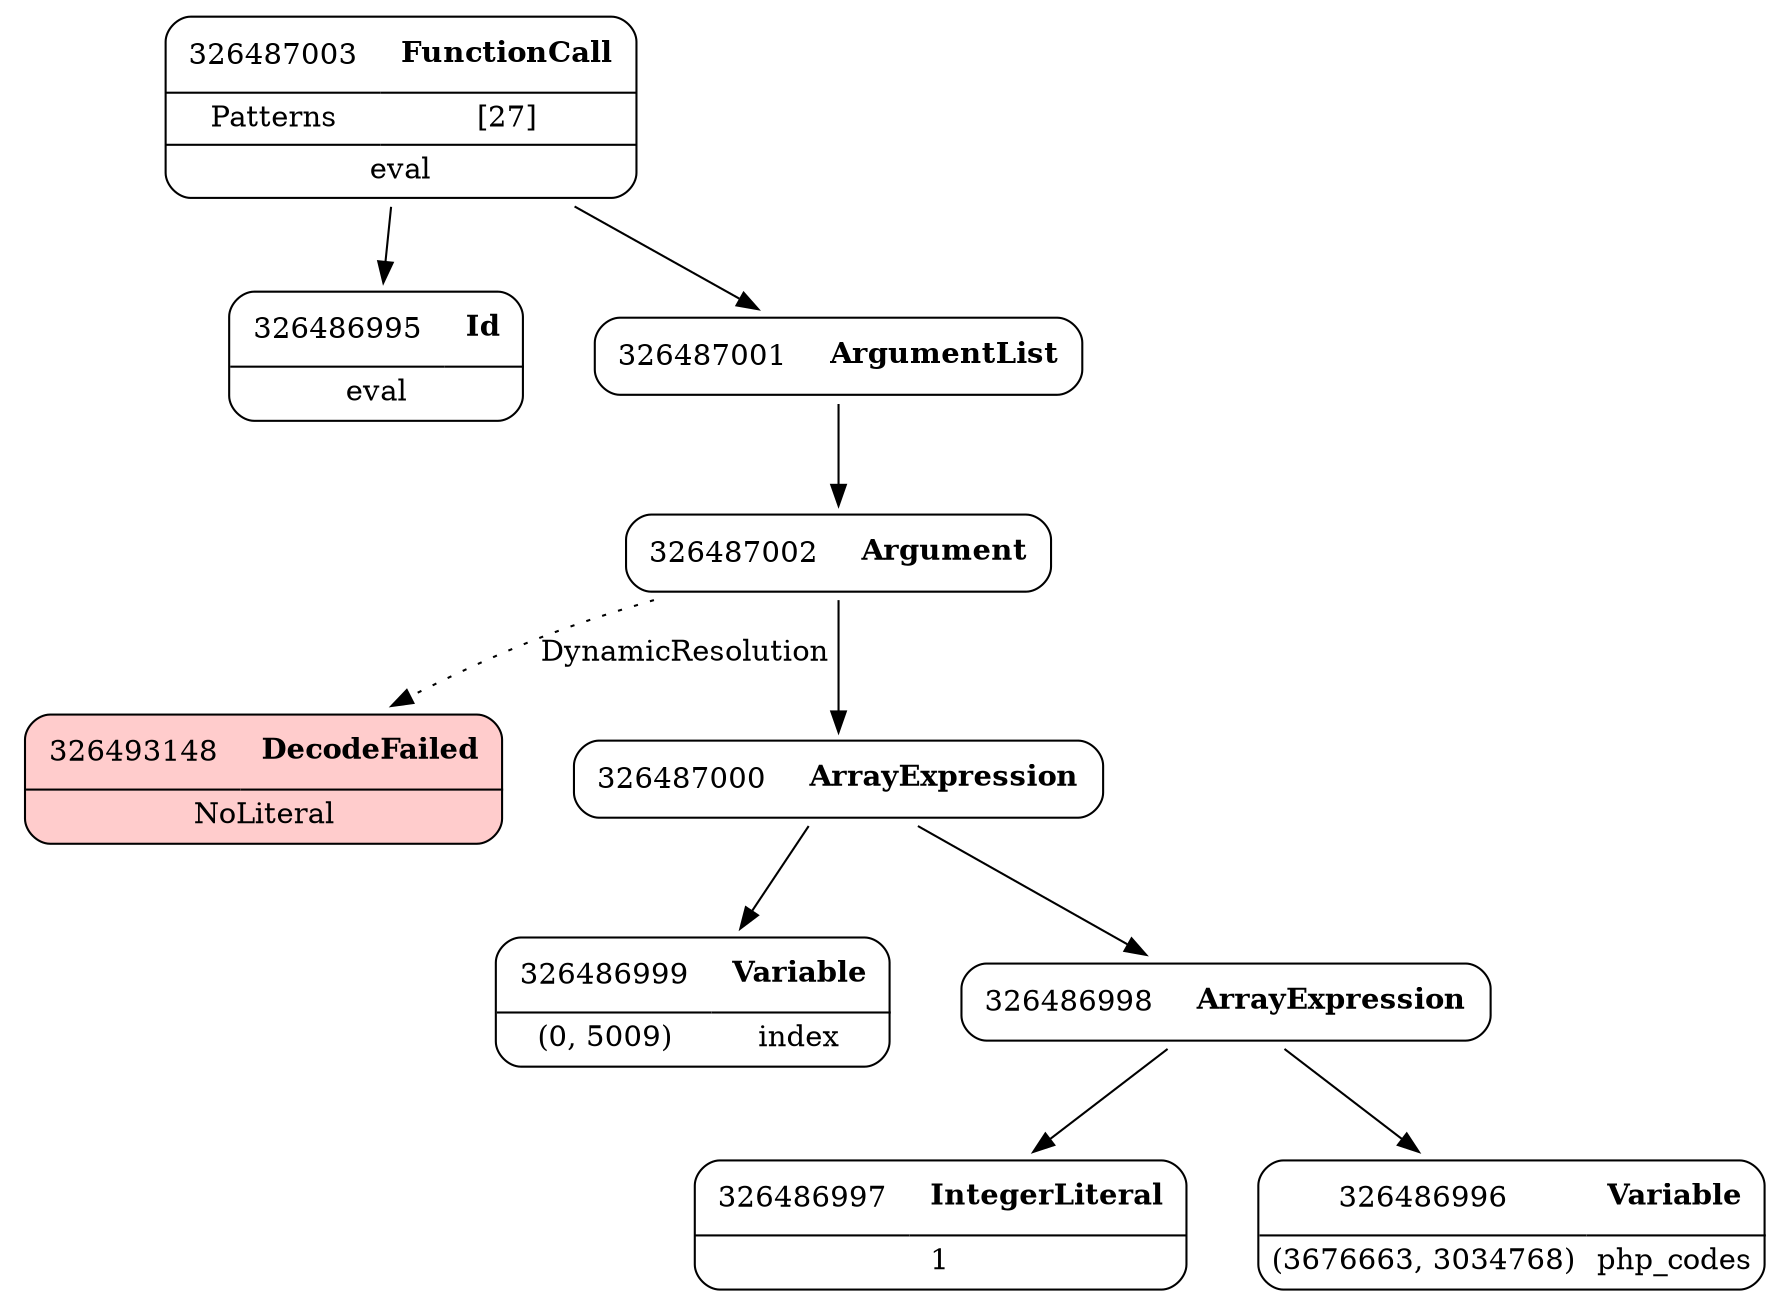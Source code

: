 digraph ast {
node [shape=none];
326486997 [label=<<TABLE border='1' cellspacing='0' cellpadding='10' style='rounded' ><TR><TD border='0'>326486997</TD><TD border='0'><B>IntegerLiteral</B></TD></TR><HR/><TR><TD border='0' cellpadding='5' colspan='2'>1</TD></TR></TABLE>>];
326486996 [label=<<TABLE border='1' cellspacing='0' cellpadding='10' style='rounded' ><TR><TD border='0'>326486996</TD><TD border='0'><B>Variable</B></TD></TR><HR/><TR><TD border='0' cellpadding='5'>(3676663, 3034768)</TD><TD border='0' cellpadding='5'>php_codes</TD></TR></TABLE>>];
326486999 [label=<<TABLE border='1' cellspacing='0' cellpadding='10' style='rounded' ><TR><TD border='0'>326486999</TD><TD border='0'><B>Variable</B></TD></TR><HR/><TR><TD border='0' cellpadding='5'>(0, 5009)</TD><TD border='0' cellpadding='5'>index</TD></TR></TABLE>>];
326486998 [label=<<TABLE border='1' cellspacing='0' cellpadding='10' style='rounded' ><TR><TD border='0'>326486998</TD><TD border='0'><B>ArrayExpression</B></TD></TR></TABLE>>];
326486998 -> 326486996 [weight=2];
326486998 -> 326486997 [weight=2];
326486995 [label=<<TABLE border='1' cellspacing='0' cellpadding='10' style='rounded' ><TR><TD border='0'>326486995</TD><TD border='0'><B>Id</B></TD></TR><HR/><TR><TD border='0' cellpadding='5' colspan='2'>eval</TD></TR></TABLE>>];
326493148 [label=<<TABLE border='1' cellspacing='0' cellpadding='10' style='rounded' bgcolor='#FFCCCC' ><TR><TD border='0'>326493148</TD><TD border='0'><B>DecodeFailed</B></TD></TR><HR/><TR><TD border='0' cellpadding='5' colspan='2'>NoLiteral</TD></TR></TABLE>>];
326487001 [label=<<TABLE border='1' cellspacing='0' cellpadding='10' style='rounded' ><TR><TD border='0'>326487001</TD><TD border='0'><B>ArgumentList</B></TD></TR></TABLE>>];
326487001 -> 326487002 [weight=2];
326487000 [label=<<TABLE border='1' cellspacing='0' cellpadding='10' style='rounded' ><TR><TD border='0'>326487000</TD><TD border='0'><B>ArrayExpression</B></TD></TR></TABLE>>];
326487000 -> 326486998 [weight=2];
326487000 -> 326486999 [weight=2];
326487003 [label=<<TABLE border='1' cellspacing='0' cellpadding='10' style='rounded' ><TR><TD border='0'>326487003</TD><TD border='0'><B>FunctionCall</B></TD></TR><HR/><TR><TD border='0' cellpadding='5'>Patterns</TD><TD border='0' cellpadding='5'>[27]</TD></TR><HR/><TR><TD border='0' cellpadding='5' colspan='2'>eval</TD></TR></TABLE>>];
326487003 -> 326486995 [weight=2];
326487003 -> 326487001 [weight=2];
326487002 [label=<<TABLE border='1' cellspacing='0' cellpadding='10' style='rounded' ><TR><TD border='0'>326487002</TD><TD border='0'><B>Argument</B></TD></TR></TABLE>>];
326487002 -> 326487000 [weight=2];
326487002 -> 326493148 [style=dotted,label=DynamicResolution];
}
